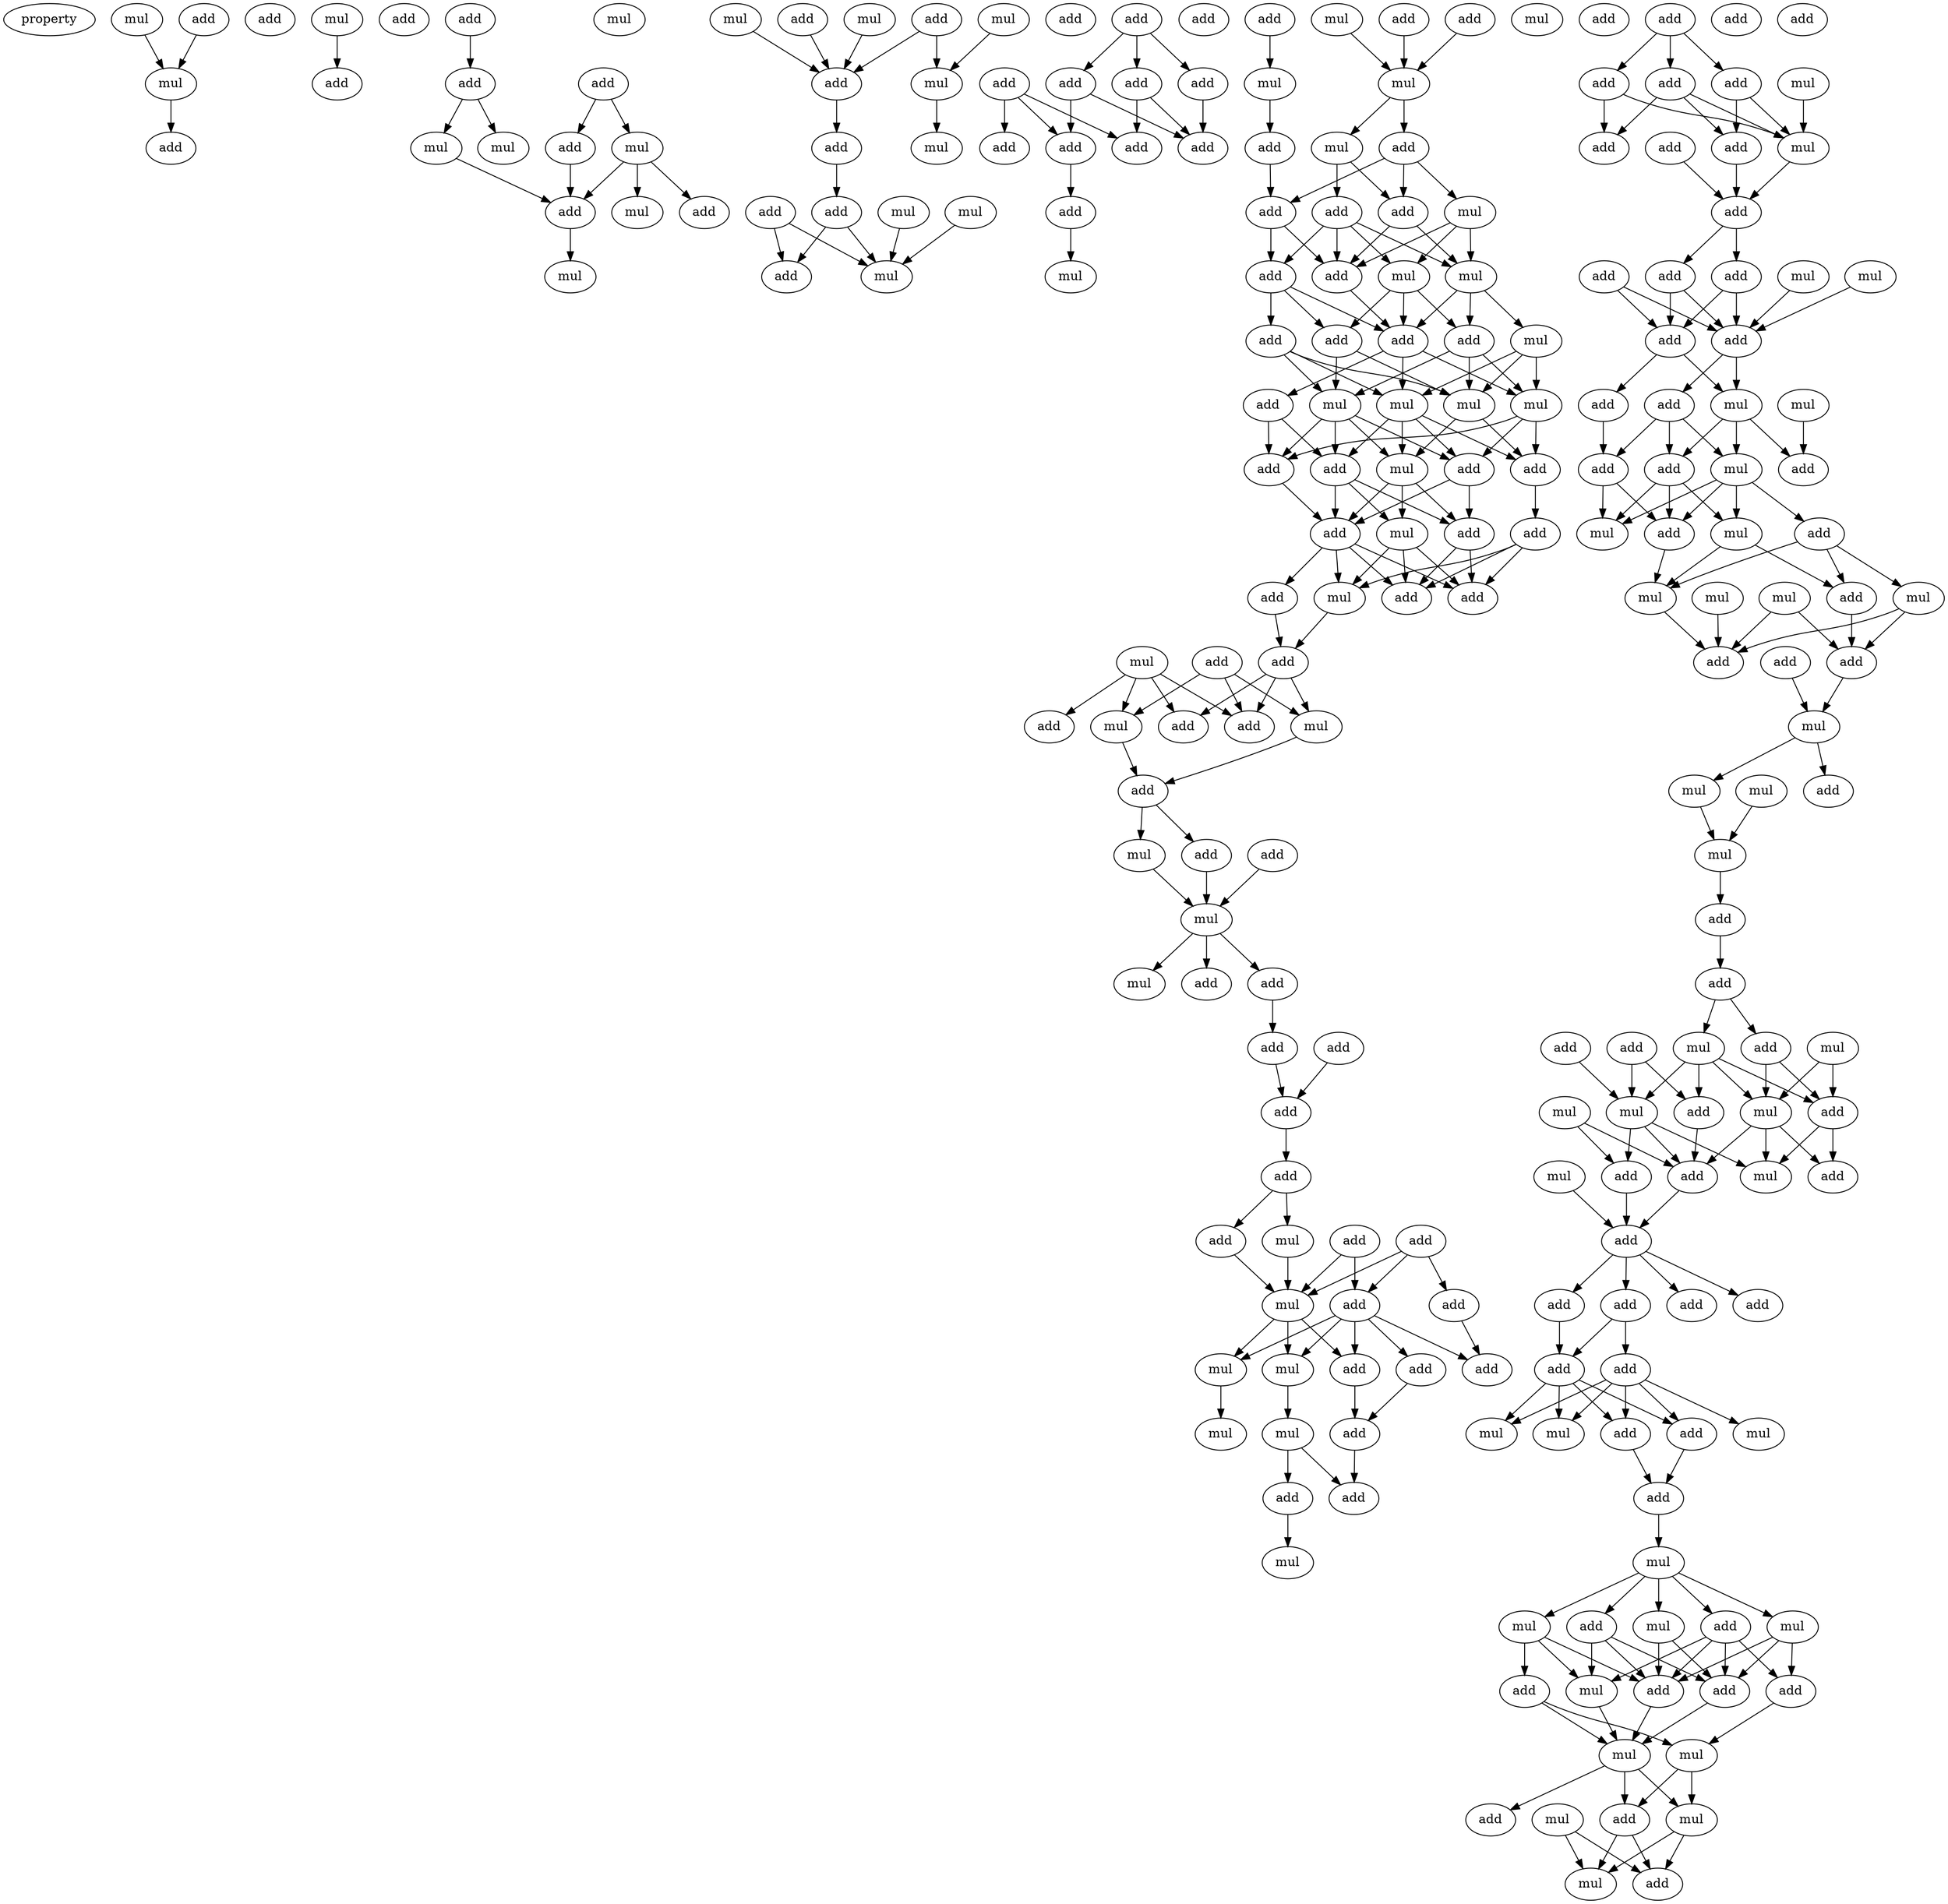 digraph {
    node [fontcolor=black]
    property [mul=2,lf=1.1]
    0 [ label = mul ];
    1 [ label = add ];
    2 [ label = add ];
    3 [ label = mul ];
    4 [ label = mul ];
    5 [ label = add ];
    6 [ label = add ];
    7 [ label = add ];
    8 [ label = add ];
    9 [ label = mul ];
    10 [ label = add ];
    11 [ label = add ];
    12 [ label = mul ];
    13 [ label = add ];
    14 [ label = mul ];
    15 [ label = mul ];
    16 [ label = add ];
    17 [ label = mul ];
    18 [ label = add ];
    19 [ label = mul ];
    20 [ label = mul ];
    21 [ label = add ];
    22 [ label = mul ];
    23 [ label = add ];
    24 [ label = mul ];
    25 [ label = add ];
    26 [ label = mul ];
    27 [ label = add ];
    28 [ label = mul ];
    29 [ label = mul ];
    30 [ label = add ];
    31 [ label = mul ];
    32 [ label = add ];
    33 [ label = add ];
    34 [ label = mul ];
    35 [ label = add ];
    36 [ label = add ];
    37 [ label = add ];
    38 [ label = add ];
    39 [ label = add ];
    40 [ label = add ];
    41 [ label = add ];
    42 [ label = add ];
    43 [ label = add ];
    44 [ label = add ];
    45 [ label = add ];
    46 [ label = add ];
    47 [ label = add ];
    48 [ label = add ];
    49 [ label = mul ];
    50 [ label = mul ];
    51 [ label = add ];
    52 [ label = mul ];
    53 [ label = mul ];
    54 [ label = add ];
    55 [ label = mul ];
    56 [ label = add ];
    57 [ label = add ];
    58 [ label = mul ];
    59 [ label = add ];
    60 [ label = add ];
    61 [ label = mul ];
    62 [ label = mul ];
    63 [ label = add ];
    64 [ label = add ];
    65 [ label = add ];
    66 [ label = add ];
    67 [ label = add ];
    68 [ label = mul ];
    69 [ label = add ];
    70 [ label = mul ];
    71 [ label = mul ];
    72 [ label = add ];
    73 [ label = mul ];
    74 [ label = mul ];
    75 [ label = add ];
    76 [ label = add ];
    77 [ label = mul ];
    78 [ label = add ];
    79 [ label = add ];
    80 [ label = add ];
    81 [ label = add ];
    82 [ label = mul ];
    83 [ label = add ];
    84 [ label = mul ];
    85 [ label = add ];
    86 [ label = add ];
    87 [ label = add ];
    88 [ label = mul ];
    89 [ label = add ];
    90 [ label = add ];
    91 [ label = mul ];
    92 [ label = mul ];
    93 [ label = add ];
    94 [ label = add ];
    95 [ label = add ];
    96 [ label = add ];
    97 [ label = add ];
    98 [ label = add ];
    99 [ label = mul ];
    100 [ label = mul ];
    101 [ label = mul ];
    102 [ label = add ];
    103 [ label = add ];
    104 [ label = add ];
    105 [ label = mul ];
    106 [ label = add ];
    107 [ label = add ];
    108 [ label = add ];
    109 [ label = add ];
    110 [ label = add ];
    111 [ label = mul ];
    112 [ label = add ];
    113 [ label = add ];
    114 [ label = mul ];
    115 [ label = add ];
    116 [ label = add ];
    117 [ label = add ];
    118 [ label = mul ];
    119 [ label = add ];
    120 [ label = mul ];
    121 [ label = add ];
    122 [ label = mul ];
    123 [ label = add ];
    124 [ label = mul ];
    125 [ label = add ];
    126 [ label = add ];
    127 [ label = mul ];
    128 [ label = add ];
    129 [ label = add ];
    130 [ label = mul ];
    131 [ label = add ];
    132 [ label = add ];
    133 [ label = add ];
    134 [ label = add ];
    135 [ label = add ];
    136 [ label = mul ];
    137 [ label = add ];
    138 [ label = add ];
    139 [ label = mul ];
    140 [ label = mul ];
    141 [ label = add ];
    142 [ label = add ];
    143 [ label = add ];
    144 [ label = add ];
    145 [ label = add ];
    146 [ label = mul ];
    147 [ label = add ];
    148 [ label = add ];
    149 [ label = mul ];
    150 [ label = add ];
    151 [ label = add ];
    152 [ label = mul ];
    153 [ label = add ];
    154 [ label = mul ];
    155 [ label = mul ];
    156 [ label = add ];
    157 [ label = add ];
    158 [ label = mul ];
    159 [ label = add ];
    160 [ label = mul ];
    161 [ label = mul ];
    162 [ label = mul ];
    163 [ label = add ];
    164 [ label = add ];
    165 [ label = add ];
    166 [ label = mul ];
    167 [ label = mul ];
    168 [ label = add ];
    169 [ label = mul ];
    170 [ label = mul ];
    171 [ label = add ];
    172 [ label = add ];
    173 [ label = mul ];
    174 [ label = add ];
    175 [ label = add ];
    176 [ label = add ];
    177 [ label = mul ];
    178 [ label = mul ];
    179 [ label = add ];
    180 [ label = add ];
    181 [ label = mul ];
    182 [ label = mul ];
    183 [ label = mul ];
    184 [ label = add ];
    185 [ label = add ];
    186 [ label = mul ];
    187 [ label = add ];
    188 [ label = add ];
    189 [ label = add ];
    190 [ label = add ];
    191 [ label = add ];
    192 [ label = add ];
    193 [ label = add ];
    194 [ label = add ];
    195 [ label = add ];
    196 [ label = mul ];
    197 [ label = mul ];
    198 [ label = add ];
    199 [ label = mul ];
    200 [ label = add ];
    201 [ label = mul ];
    202 [ label = mul ];
    203 [ label = add ];
    204 [ label = mul ];
    205 [ label = mul ];
    206 [ label = add ];
    207 [ label = add ];
    208 [ label = add ];
    209 [ label = mul ];
    210 [ label = add ];
    211 [ label = add ];
    212 [ label = mul ];
    213 [ label = mul ];
    214 [ label = add ];
    215 [ label = add ];
    216 [ label = mul ];
    217 [ label = add ];
    218 [ label = mul ];
    219 [ label = mul ];
    220 [ label = add ];
    0 -> 3 [ name = 0 ];
    1 -> 3 [ name = 1 ];
    3 -> 6 [ name = 2 ];
    4 -> 7 [ name = 3 ];
    8 -> 11 [ name = 4 ];
    10 -> 13 [ name = 5 ];
    10 -> 15 [ name = 6 ];
    11 -> 12 [ name = 7 ];
    11 -> 14 [ name = 8 ];
    12 -> 16 [ name = 9 ];
    13 -> 16 [ name = 10 ];
    15 -> 16 [ name = 11 ];
    15 -> 17 [ name = 12 ];
    15 -> 18 [ name = 13 ];
    16 -> 19 [ name = 14 ];
    20 -> 25 [ name = 15 ];
    21 -> 25 [ name = 16 ];
    21 -> 26 [ name = 17 ];
    22 -> 26 [ name = 18 ];
    23 -> 25 [ name = 19 ];
    24 -> 25 [ name = 20 ];
    25 -> 27 [ name = 21 ];
    26 -> 28 [ name = 22 ];
    27 -> 32 [ name = 23 ];
    29 -> 34 [ name = 24 ];
    30 -> 33 [ name = 25 ];
    30 -> 34 [ name = 26 ];
    31 -> 34 [ name = 27 ];
    32 -> 33 [ name = 28 ];
    32 -> 34 [ name = 29 ];
    36 -> 39 [ name = 30 ];
    36 -> 40 [ name = 31 ];
    36 -> 41 [ name = 32 ];
    38 -> 42 [ name = 33 ];
    38 -> 43 [ name = 34 ];
    38 -> 44 [ name = 35 ];
    39 -> 43 [ name = 36 ];
    39 -> 45 [ name = 37 ];
    40 -> 42 [ name = 38 ];
    40 -> 45 [ name = 39 ];
    41 -> 45 [ name = 40 ];
    42 -> 46 [ name = 41 ];
    46 -> 50 [ name = 42 ];
    47 -> 52 [ name = 43 ];
    48 -> 52 [ name = 44 ];
    49 -> 52 [ name = 45 ];
    51 -> 53 [ name = 46 ];
    52 -> 54 [ name = 47 ];
    52 -> 55 [ name = 48 ];
    53 -> 56 [ name = 49 ];
    54 -> 57 [ name = 50 ];
    54 -> 58 [ name = 51 ];
    54 -> 60 [ name = 52 ];
    55 -> 59 [ name = 53 ];
    55 -> 60 [ name = 54 ];
    56 -> 57 [ name = 55 ];
    57 -> 63 [ name = 56 ];
    57 -> 64 [ name = 57 ];
    58 -> 61 [ name = 58 ];
    58 -> 62 [ name = 59 ];
    58 -> 64 [ name = 60 ];
    59 -> 61 [ name = 61 ];
    59 -> 62 [ name = 62 ];
    59 -> 63 [ name = 63 ];
    59 -> 64 [ name = 64 ];
    60 -> 62 [ name = 65 ];
    60 -> 64 [ name = 66 ];
    61 -> 66 [ name = 67 ];
    61 -> 67 [ name = 68 ];
    61 -> 69 [ name = 69 ];
    62 -> 66 [ name = 70 ];
    62 -> 67 [ name = 71 ];
    62 -> 68 [ name = 72 ];
    63 -> 65 [ name = 73 ];
    63 -> 67 [ name = 74 ];
    63 -> 69 [ name = 75 ];
    64 -> 67 [ name = 76 ];
    65 -> 70 [ name = 77 ];
    65 -> 71 [ name = 78 ];
    65 -> 74 [ name = 79 ];
    66 -> 70 [ name = 80 ];
    66 -> 71 [ name = 81 ];
    66 -> 73 [ name = 82 ];
    67 -> 72 [ name = 83 ];
    67 -> 73 [ name = 84 ];
    67 -> 74 [ name = 85 ];
    68 -> 70 [ name = 86 ];
    68 -> 73 [ name = 87 ];
    68 -> 74 [ name = 88 ];
    69 -> 70 [ name = 89 ];
    69 -> 71 [ name = 90 ];
    70 -> 77 [ name = 91 ];
    70 -> 79 [ name = 92 ];
    71 -> 75 [ name = 93 ];
    71 -> 76 [ name = 94 ];
    71 -> 77 [ name = 95 ];
    71 -> 78 [ name = 96 ];
    72 -> 75 [ name = 97 ];
    72 -> 76 [ name = 98 ];
    73 -> 75 [ name = 99 ];
    73 -> 78 [ name = 100 ];
    73 -> 79 [ name = 101 ];
    74 -> 76 [ name = 102 ];
    74 -> 77 [ name = 103 ];
    74 -> 78 [ name = 104 ];
    74 -> 79 [ name = 105 ];
    75 -> 83 [ name = 106 ];
    76 -> 80 [ name = 107 ];
    76 -> 82 [ name = 108 ];
    76 -> 83 [ name = 109 ];
    77 -> 80 [ name = 110 ];
    77 -> 82 [ name = 111 ];
    77 -> 83 [ name = 112 ];
    78 -> 80 [ name = 113 ];
    78 -> 83 [ name = 114 ];
    79 -> 81 [ name = 115 ];
    80 -> 85 [ name = 116 ];
    80 -> 86 [ name = 117 ];
    81 -> 84 [ name = 118 ];
    81 -> 85 [ name = 119 ];
    81 -> 86 [ name = 120 ];
    82 -> 84 [ name = 121 ];
    82 -> 85 [ name = 122 ];
    82 -> 86 [ name = 123 ];
    83 -> 84 [ name = 124 ];
    83 -> 85 [ name = 125 ];
    83 -> 86 [ name = 126 ];
    83 -> 87 [ name = 127 ];
    84 -> 90 [ name = 128 ];
    87 -> 90 [ name = 129 ];
    88 -> 92 [ name = 130 ];
    88 -> 93 [ name = 131 ];
    88 -> 94 [ name = 132 ];
    88 -> 95 [ name = 133 ];
    89 -> 91 [ name = 134 ];
    89 -> 92 [ name = 135 ];
    89 -> 94 [ name = 136 ];
    90 -> 91 [ name = 137 ];
    90 -> 94 [ name = 138 ];
    90 -> 95 [ name = 139 ];
    91 -> 96 [ name = 140 ];
    92 -> 96 [ name = 141 ];
    96 -> 97 [ name = 142 ];
    96 -> 99 [ name = 143 ];
    97 -> 100 [ name = 144 ];
    98 -> 100 [ name = 145 ];
    99 -> 100 [ name = 146 ];
    100 -> 101 [ name = 147 ];
    100 -> 102 [ name = 148 ];
    100 -> 103 [ name = 149 ];
    103 -> 104 [ name = 150 ];
    104 -> 107 [ name = 151 ];
    106 -> 107 [ name = 152 ];
    107 -> 108 [ name = 153 ];
    108 -> 109 [ name = 154 ];
    108 -> 111 [ name = 155 ];
    109 -> 114 [ name = 156 ];
    110 -> 114 [ name = 157 ];
    110 -> 116 [ name = 158 ];
    111 -> 114 [ name = 159 ];
    113 -> 114 [ name = 160 ];
    113 -> 115 [ name = 161 ];
    113 -> 116 [ name = 162 ];
    114 -> 118 [ name = 163 ];
    114 -> 119 [ name = 164 ];
    114 -> 120 [ name = 165 ];
    115 -> 121 [ name = 166 ];
    116 -> 117 [ name = 167 ];
    116 -> 118 [ name = 168 ];
    116 -> 119 [ name = 169 ];
    116 -> 120 [ name = 170 ];
    116 -> 121 [ name = 171 ];
    117 -> 123 [ name = 172 ];
    118 -> 122 [ name = 173 ];
    119 -> 123 [ name = 174 ];
    120 -> 124 [ name = 175 ];
    122 -> 125 [ name = 176 ];
    122 -> 126 [ name = 177 ];
    123 -> 125 [ name = 178 ];
    126 -> 127 [ name = 179 ];
    128 -> 129 [ name = 180 ];
    128 -> 131 [ name = 181 ];
    128 -> 132 [ name = 182 ];
    129 -> 133 [ name = 183 ];
    129 -> 136 [ name = 184 ];
    130 -> 136 [ name = 185 ];
    131 -> 133 [ name = 186 ];
    131 -> 135 [ name = 187 ];
    131 -> 136 [ name = 188 ];
    132 -> 135 [ name = 189 ];
    132 -> 136 [ name = 190 ];
    133 -> 137 [ name = 191 ];
    134 -> 137 [ name = 192 ];
    136 -> 137 [ name = 193 ];
    137 -> 141 [ name = 194 ];
    137 -> 142 [ name = 195 ];
    138 -> 143 [ name = 196 ];
    138 -> 144 [ name = 197 ];
    139 -> 144 [ name = 198 ];
    140 -> 144 [ name = 199 ];
    141 -> 143 [ name = 200 ];
    141 -> 144 [ name = 201 ];
    142 -> 143 [ name = 202 ];
    142 -> 144 [ name = 203 ];
    143 -> 145 [ name = 204 ];
    143 -> 149 [ name = 205 ];
    144 -> 148 [ name = 206 ];
    144 -> 149 [ name = 207 ];
    145 -> 151 [ name = 208 ];
    146 -> 150 [ name = 209 ];
    148 -> 151 [ name = 210 ];
    148 -> 152 [ name = 211 ];
    148 -> 153 [ name = 212 ];
    149 -> 150 [ name = 213 ];
    149 -> 152 [ name = 214 ];
    149 -> 153 [ name = 215 ];
    151 -> 155 [ name = 216 ];
    151 -> 156 [ name = 217 ];
    152 -> 154 [ name = 218 ];
    152 -> 155 [ name = 219 ];
    152 -> 156 [ name = 220 ];
    152 -> 157 [ name = 221 ];
    153 -> 154 [ name = 222 ];
    153 -> 155 [ name = 223 ];
    153 -> 156 [ name = 224 ];
    154 -> 158 [ name = 225 ];
    154 -> 159 [ name = 226 ];
    156 -> 158 [ name = 227 ];
    157 -> 158 [ name = 228 ];
    157 -> 159 [ name = 229 ];
    157 -> 160 [ name = 230 ];
    158 -> 164 [ name = 231 ];
    159 -> 165 [ name = 232 ];
    160 -> 164 [ name = 233 ];
    160 -> 165 [ name = 234 ];
    161 -> 164 [ name = 235 ];
    161 -> 165 [ name = 236 ];
    162 -> 164 [ name = 237 ];
    163 -> 166 [ name = 238 ];
    165 -> 166 [ name = 239 ];
    166 -> 167 [ name = 240 ];
    166 -> 168 [ name = 241 ];
    167 -> 170 [ name = 242 ];
    169 -> 170 [ name = 243 ];
    170 -> 171 [ name = 244 ];
    171 -> 172 [ name = 245 ];
    172 -> 173 [ name = 246 ];
    172 -> 174 [ name = 247 ];
    173 -> 179 [ name = 248 ];
    173 -> 180 [ name = 249 ];
    173 -> 181 [ name = 250 ];
    173 -> 182 [ name = 251 ];
    174 -> 180 [ name = 252 ];
    174 -> 181 [ name = 253 ];
    175 -> 182 [ name = 254 ];
    176 -> 179 [ name = 255 ];
    176 -> 182 [ name = 256 ];
    177 -> 180 [ name = 257 ];
    177 -> 181 [ name = 258 ];
    178 -> 185 [ name = 259 ];
    178 -> 187 [ name = 260 ];
    179 -> 185 [ name = 261 ];
    180 -> 184 [ name = 262 ];
    180 -> 186 [ name = 263 ];
    181 -> 184 [ name = 264 ];
    181 -> 185 [ name = 265 ];
    181 -> 186 [ name = 266 ];
    182 -> 185 [ name = 267 ];
    182 -> 186 [ name = 268 ];
    182 -> 187 [ name = 269 ];
    183 -> 188 [ name = 270 ];
    185 -> 188 [ name = 271 ];
    187 -> 188 [ name = 272 ];
    188 -> 189 [ name = 273 ];
    188 -> 190 [ name = 274 ];
    188 -> 191 [ name = 275 ];
    188 -> 192 [ name = 276 ];
    189 -> 193 [ name = 277 ];
    189 -> 194 [ name = 278 ];
    192 -> 194 [ name = 279 ];
    193 -> 195 [ name = 280 ];
    193 -> 196 [ name = 281 ];
    193 -> 197 [ name = 282 ];
    193 -> 198 [ name = 283 ];
    193 -> 199 [ name = 284 ];
    194 -> 195 [ name = 285 ];
    194 -> 197 [ name = 286 ];
    194 -> 198 [ name = 287 ];
    194 -> 199 [ name = 288 ];
    195 -> 200 [ name = 289 ];
    198 -> 200 [ name = 290 ];
    200 -> 201 [ name = 291 ];
    201 -> 202 [ name = 292 ];
    201 -> 203 [ name = 293 ];
    201 -> 204 [ name = 294 ];
    201 -> 205 [ name = 295 ];
    201 -> 206 [ name = 296 ];
    202 -> 207 [ name = 297 ];
    202 -> 208 [ name = 298 ];
    202 -> 209 [ name = 299 ];
    203 -> 207 [ name = 300 ];
    203 -> 209 [ name = 301 ];
    203 -> 210 [ name = 302 ];
    204 -> 207 [ name = 303 ];
    204 -> 210 [ name = 304 ];
    204 -> 211 [ name = 305 ];
    205 -> 207 [ name = 306 ];
    205 -> 210 [ name = 307 ];
    206 -> 207 [ name = 308 ];
    206 -> 209 [ name = 309 ];
    206 -> 210 [ name = 310 ];
    206 -> 211 [ name = 311 ];
    207 -> 213 [ name = 312 ];
    208 -> 212 [ name = 313 ];
    208 -> 213 [ name = 314 ];
    209 -> 213 [ name = 315 ];
    210 -> 213 [ name = 316 ];
    211 -> 212 [ name = 317 ];
    212 -> 217 [ name = 318 ];
    212 -> 218 [ name = 319 ];
    213 -> 215 [ name = 320 ];
    213 -> 217 [ name = 321 ];
    213 -> 218 [ name = 322 ];
    216 -> 219 [ name = 323 ];
    216 -> 220 [ name = 324 ];
    217 -> 219 [ name = 325 ];
    217 -> 220 [ name = 326 ];
    218 -> 219 [ name = 327 ];
    218 -> 220 [ name = 328 ];
}
